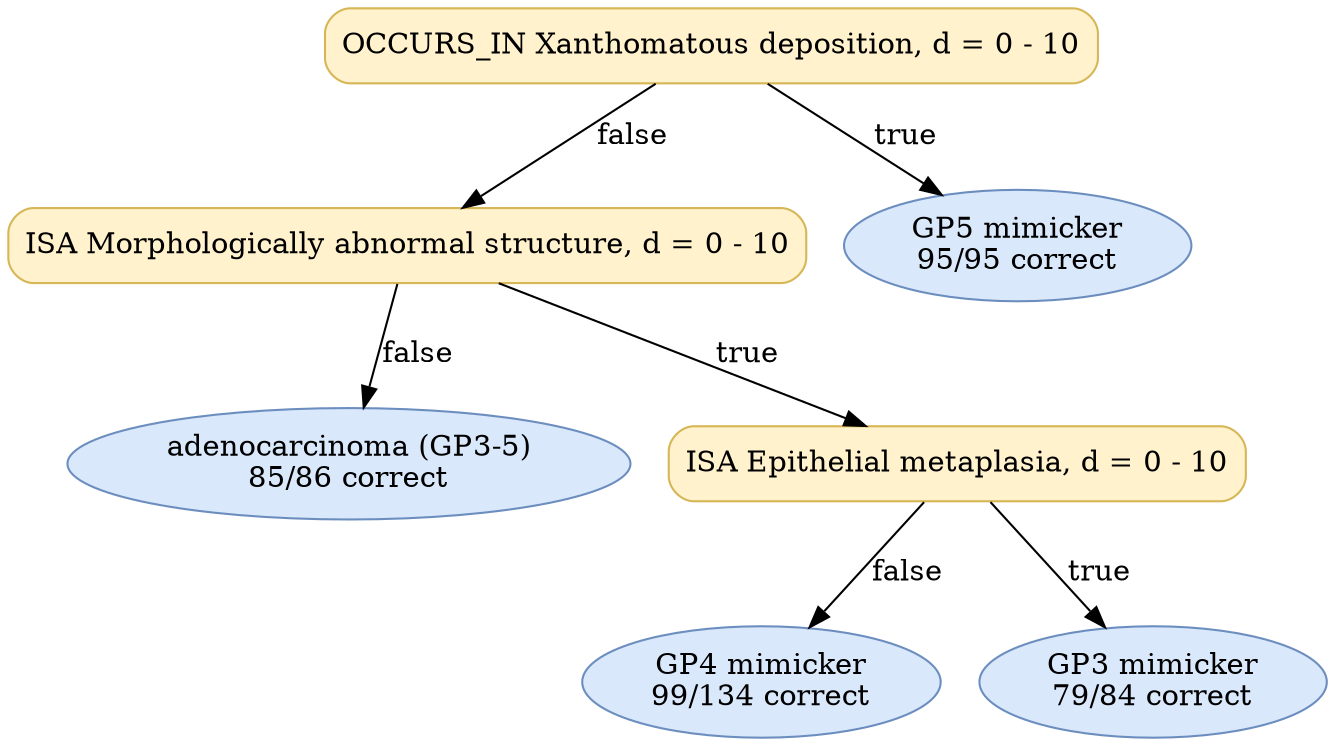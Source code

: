 digraph "DT" {
fontname="Times-Roman";
label="";
node [fontname="Times-Roman"];
Node1 [color="#D6B656", fillcolor="#FFF2CC", label="OCCURS_IN Xanthomatous deposition, d = 0 - 10", shape="box", style="rounded,filled"];
Node2 [color="#D6B656", fillcolor="#FFF2CC", label="ISA Morphologically abnormal structure, d = 0 - 10", shape="box", style="rounded,filled"];
Node3 [color="#6C8EBF", fillcolor="#DAE8FC", label=<adenocarcinoma (GP3-5)<br/>85/86 correct>, shape="ellipse", style="rounded,filled"];
Node4 [color="#D6B656", fillcolor="#FFF2CC", label="ISA Epithelial metaplasia, d = 0 - 10", shape="box", style="rounded,filled"];
Node5 [color="#6C8EBF", fillcolor="#DAE8FC", label=<GP4 mimicker<br/>99/134 correct>, shape="ellipse", style="rounded,filled"];
Node6 [color="#6C8EBF", fillcolor="#DAE8FC", label=<GP3 mimicker<br/>79/84 correct>, shape="ellipse", style="rounded,filled"];
Node7 [color="#6C8EBF", fillcolor="#DAE8FC", label=<GP5 mimicker<br/>95/95 correct>, shape="ellipse", style="rounded,filled"];
Node1 -> Node2  [key=0, label="false"];
Node1 -> Node7  [key=0, label="true"];
Node2 -> Node3  [key=0, label="false"];
Node2 -> Node4  [key=0, label="true"];
Node4 -> Node5  [key=0, label="false"];
Node4 -> Node6  [key=0, label="true"];
}
